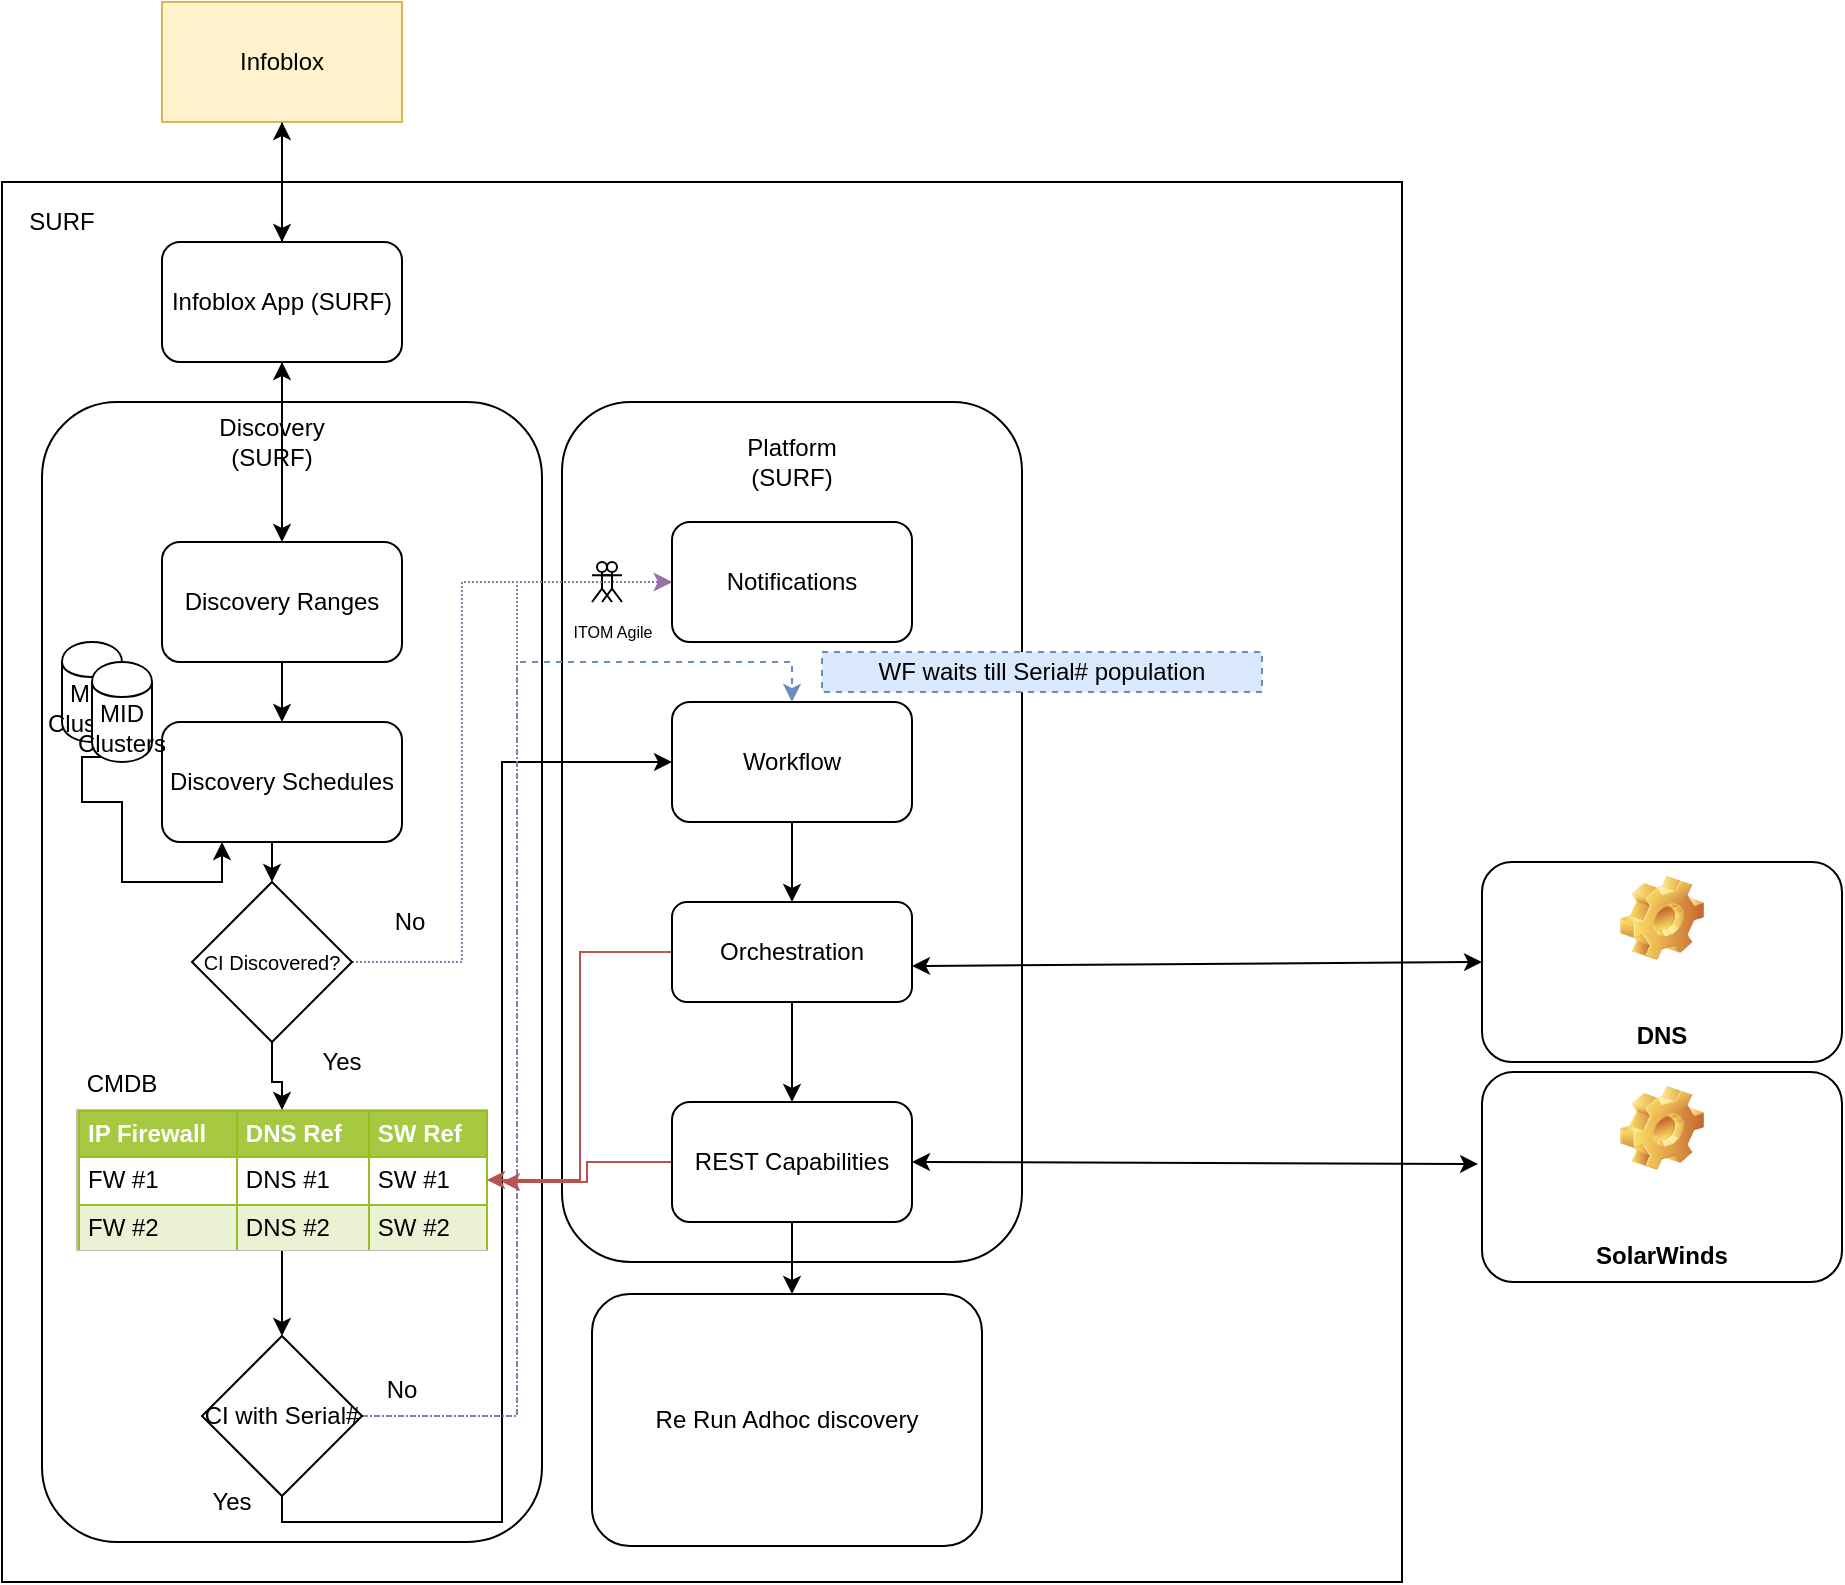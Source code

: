 <mxfile version="11.2.3" type="github" pages="1"><diagram name="Page-1" id="74e2e168-ea6b-b213-b513-2b3c1d86103e"><mxGraphModel dx="1186" dy="717" grid="1" gridSize="10" guides="1" tooltips="1" connect="1" arrows="1" fold="1" page="1" pageScale="1" pageWidth="1100" pageHeight="850" background="#ffffff" math="0" shadow="0"><root><mxCell id="0"/><mxCell id="1" parent="0"/><mxCell id="F2WdhaY1M88oItevReGp-8" value="" style="whiteSpace=wrap;html=1;aspect=fixed;" vertex="1" parent="1"><mxGeometry x="20" y="120" width="700" height="700" as="geometry"/></mxCell><mxCell id="F2WdhaY1M88oItevReGp-28" value="" style="rounded=1;whiteSpace=wrap;html=1;" vertex="1" parent="1"><mxGeometry x="300" y="230" width="230" height="430" as="geometry"/></mxCell><mxCell id="F2WdhaY1M88oItevReGp-101" style="edgeStyle=elbowEdgeStyle;rounded=0;orthogonalLoop=1;jettySize=auto;html=1;exitX=0.5;exitY=1;exitDx=0;exitDy=0;entryX=0.5;entryY=0;entryDx=0;entryDy=0;dashed=1;dashPattern=1 1;strokeColor=#000000;elbow=vertical;" edge="1" parent="1" source="F2WdhaY1M88oItevReGp-6" target="F2WdhaY1M88oItevReGp-10"><mxGeometry relative="1" as="geometry"/></mxCell><mxCell id="F2WdhaY1M88oItevReGp-6" value="Infoblox" style="rounded=0;whiteSpace=wrap;html=1;fillColor=#fff2cc;strokeColor=#d6b656;" vertex="1" parent="1"><mxGeometry x="100" y="30" width="120" height="60" as="geometry"/></mxCell><mxCell id="F2WdhaY1M88oItevReGp-45" style="edgeStyle=orthogonalEdgeStyle;rounded=0;orthogonalLoop=1;jettySize=auto;html=1;exitX=0.5;exitY=1;exitDx=0;exitDy=0;entryX=0.5;entryY=0;entryDx=0;entryDy=0;" edge="1" parent="1" source="F2WdhaY1M88oItevReGp-10" target="F2WdhaY1M88oItevReGp-16"><mxGeometry relative="1" as="geometry"/></mxCell><mxCell id="F2WdhaY1M88oItevReGp-102" style="edgeStyle=elbowEdgeStyle;rounded=0;orthogonalLoop=1;jettySize=auto;html=1;exitX=0.5;exitY=0;exitDx=0;exitDy=0;dashed=1;dashPattern=1 1;strokeColor=#000000;" edge="1" parent="1" source="F2WdhaY1M88oItevReGp-10"><mxGeometry relative="1" as="geometry"><mxPoint x="160" y="90" as="targetPoint"/></mxGeometry></mxCell><mxCell id="F2WdhaY1M88oItevReGp-10" value="Infoblox App (SURF)" style="rounded=1;whiteSpace=wrap;html=1;" vertex="1" parent="1"><mxGeometry x="100" y="150" width="120" height="60" as="geometry"/></mxCell><mxCell id="F2WdhaY1M88oItevReGp-11" value="" style="rounded=1;whiteSpace=wrap;html=1;" vertex="1" parent="1"><mxGeometry x="40" y="230" width="250" height="570" as="geometry"/></mxCell><mxCell id="F2WdhaY1M88oItevReGp-12" value="Discovery (SURF)" style="text;html=1;strokeColor=none;fillColor=none;align=center;verticalAlign=middle;whiteSpace=wrap;rounded=0;" vertex="1" parent="1"><mxGeometry x="130" y="240" width="50" height="20" as="geometry"/></mxCell><mxCell id="F2WdhaY1M88oItevReGp-13" value="SURF" style="text;html=1;strokeColor=none;fillColor=none;align=center;verticalAlign=middle;whiteSpace=wrap;rounded=0;" vertex="1" parent="1"><mxGeometry x="30" y="130" width="40" height="20" as="geometry"/></mxCell><mxCell id="F2WdhaY1M88oItevReGp-14" value="MID Clusters&lt;span style=&quot;font-family: &amp;#34;helvetica&amp;#34; , &amp;#34;arial&amp;#34; , sans-serif ; font-size: 0px ; white-space: nowrap&quot;&gt;%3CmxGraphModel%3E%3Croot%3E%3CmxCell%20id%3D%220%22%2F%3E%3CmxCell%20id%3D%221%22%20parent%3D%220%22%2F%3E%3CmxCell%20id%3D%222%22%20value%3D%22%22%20style%3D%22rounded%3D0%3BwhiteSpace%3Dwrap%3Bhtml%3D1%3B%22%20vertex%3D%221%22%20parent%3D%221%22%3E%3CmxGeometry%20x%3D%2220%22%20y%3D%2220%22%20width%3D%22120%22%20height%3D%221660%22%20as%3D%22geometry%22%2F%3E%3C%2FmxCell%3E%3C%2Froot%3E%3C%2FmxGraphModel%3E Cl&lt;/span&gt;" style="shape=cylinder;whiteSpace=wrap;html=1;boundedLbl=1;backgroundOutline=1;" vertex="1" parent="1"><mxGeometry x="50" y="350" width="30" height="50" as="geometry"/></mxCell><mxCell id="F2WdhaY1M88oItevReGp-44" style="edgeStyle=orthogonalEdgeStyle;rounded=0;orthogonalLoop=1;jettySize=auto;html=1;exitX=0.5;exitY=1;exitDx=0;exitDy=0;entryX=0.5;entryY=0;entryDx=0;entryDy=0;" edge="1" parent="1" source="F2WdhaY1M88oItevReGp-16" target="F2WdhaY1M88oItevReGp-17"><mxGeometry relative="1" as="geometry"/></mxCell><mxCell id="F2WdhaY1M88oItevReGp-16" value="Discovery Ranges" style="rounded=1;whiteSpace=wrap;html=1;" vertex="1" parent="1"><mxGeometry x="100" y="300" width="120" height="60" as="geometry"/></mxCell><mxCell id="F2WdhaY1M88oItevReGp-42" style="edgeStyle=orthogonalEdgeStyle;rounded=0;orthogonalLoop=1;jettySize=auto;html=1;exitX=0.5;exitY=1;exitDx=0;exitDy=0;entryX=0.5;entryY=0;entryDx=0;entryDy=0;" edge="1" parent="1" source="F2WdhaY1M88oItevReGp-17" target="F2WdhaY1M88oItevReGp-27"><mxGeometry relative="1" as="geometry"/></mxCell><mxCell id="F2WdhaY1M88oItevReGp-17" value="Discovery Schedules" style="rounded=1;whiteSpace=wrap;html=1;" vertex="1" parent="1"><mxGeometry x="100" y="390" width="120" height="60" as="geometry"/></mxCell><mxCell id="F2WdhaY1M88oItevReGp-40" style="edgeStyle=orthogonalEdgeStyle;rounded=0;orthogonalLoop=1;jettySize=auto;html=1;exitX=0.5;exitY=1;exitDx=0;exitDy=0;entryX=0.5;entryY=0;entryDx=0;entryDy=0;" edge="1" parent="1" source="F2WdhaY1M88oItevReGp-18" target="F2WdhaY1M88oItevReGp-37"><mxGeometry relative="1" as="geometry"/></mxCell><mxCell id="F2WdhaY1M88oItevReGp-18" value="&lt;table border=&quot;1&quot; width=&quot;100%&quot; cellpadding=&quot;4&quot; style=&quot;width: 100% ; height: 100% ; border-collapse: collapse&quot;&gt;&lt;tbody&gt;&lt;tr style=&quot;background-color: #a7c942 ; color: #ffffff ; border: 1px solid #98bf21&quot;&gt;&lt;th align=&quot;left&quot;&gt;IP Firewall&lt;/th&gt;&lt;th align=&quot;left&quot;&gt;DNS Ref&lt;/th&gt;&lt;th align=&quot;left&quot;&gt;SW Ref&lt;/th&gt;&lt;/tr&gt;&lt;tr style=&quot;border: 1px solid #98bf21&quot;&gt;&lt;td&gt;FW #1&lt;/td&gt;&lt;td&gt;DNS #1&lt;/td&gt;&lt;td&gt;SW #1&lt;/td&gt;&lt;/tr&gt;&lt;tr style=&quot;background-color: #eaf2d3 ; border: 1px solid #98bf21&quot;&gt;&lt;td&gt;FW #2&lt;/td&gt;&lt;td&gt;DNS #2&lt;/td&gt;&lt;td&gt;SW #2&lt;/td&gt;&lt;/tr&gt;&lt;/tbody&gt;&lt;/table&gt;" style="text;html=1;strokeColor=#c0c0c0;fillColor=#ffffff;overflow=fill;rounded=0;" vertex="1" parent="1"><mxGeometry x="57.5" y="584" width="205" height="70" as="geometry"/></mxCell><mxCell id="F2WdhaY1M88oItevReGp-21" value="CMDB" style="text;html=1;strokeColor=none;fillColor=none;align=center;verticalAlign=middle;whiteSpace=wrap;rounded=0;" vertex="1" parent="1"><mxGeometry x="60" y="561" width="40" height="20" as="geometry"/></mxCell><mxCell id="F2WdhaY1M88oItevReGp-43" style="edgeStyle=orthogonalEdgeStyle;rounded=0;orthogonalLoop=1;jettySize=auto;html=1;exitX=0.15;exitY=0.95;exitDx=0;exitDy=0;exitPerimeter=0;entryX=0.25;entryY=1;entryDx=0;entryDy=0;" edge="1" parent="1" source="F2WdhaY1M88oItevReGp-22" target="F2WdhaY1M88oItevReGp-17"><mxGeometry relative="1" as="geometry"><Array as="points"><mxPoint x="60" y="408"/><mxPoint x="60" y="430"/><mxPoint x="80" y="430"/><mxPoint x="80" y="470"/><mxPoint x="130" y="470"/></Array></mxGeometry></mxCell><mxCell id="F2WdhaY1M88oItevReGp-22" value="MID Clusters&lt;span style=&quot;font-family: &amp;#34;helvetica&amp;#34; , &amp;#34;arial&amp;#34; , sans-serif ; font-size: 0px ; white-space: nowrap&quot;&gt;%3CmxGraphModel%3E%3Croot%3E%3CmxCell%20id%3D%220%22%2F%3E%3CmxCell%20id%3D%221%22%20parent%3D%220%22%2F%3E%3CmxCell%20id%3D%222%22%20value%3D%22%22%20style%3D%22rounded%3D0%3BwhiteSpace%3Dwrap%3Bhtml%3D1%3B%22%20vertex%3D%221%22%20parent%3D%221%22%3E%3CmxGeometry%20x%3D%2220%22%20y%3D%2220%22%20width%3D%22120%22%20height%3D%221660%22%20as%3D%22geometry%22%2F%3E%3C%2FmxCell%3E%3C%2Froot%3E%3C%2FmxGraphModel%3E Cl&lt;/span&gt;" style="shape=cylinder;whiteSpace=wrap;html=1;boundedLbl=1;backgroundOutline=1;" vertex="1" parent="1"><mxGeometry x="65" y="360" width="30" height="50" as="geometry"/></mxCell><mxCell id="F2WdhaY1M88oItevReGp-41" style="edgeStyle=orthogonalEdgeStyle;rounded=0;orthogonalLoop=1;jettySize=auto;html=1;exitX=0.5;exitY=1;exitDx=0;exitDy=0;" edge="1" parent="1" source="F2WdhaY1M88oItevReGp-27" target="F2WdhaY1M88oItevReGp-18"><mxGeometry relative="1" as="geometry"/></mxCell><mxCell id="F2WdhaY1M88oItevReGp-52" style="edgeStyle=orthogonalEdgeStyle;rounded=0;orthogonalLoop=1;jettySize=auto;html=1;exitX=1;exitY=0.5;exitDx=0;exitDy=0;entryX=0;entryY=0.5;entryDx=0;entryDy=0;fillColor=#e1d5e7;strokeColor=#9673a6;dashed=1;dashPattern=1 1;" edge="1" parent="1" source="F2WdhaY1M88oItevReGp-27" target="F2WdhaY1M88oItevReGp-51"><mxGeometry relative="1" as="geometry"><Array as="points"><mxPoint x="250" y="510"/><mxPoint x="250" y="320"/></Array></mxGeometry></mxCell><mxCell id="F2WdhaY1M88oItevReGp-27" value="&lt;font style=&quot;font-size: 10px&quot;&gt;CI Discovered?&lt;/font&gt;" style="rhombus;whiteSpace=wrap;html=1;" vertex="1" parent="1"><mxGeometry x="115" y="470" width="80" height="80" as="geometry"/></mxCell><mxCell id="F2WdhaY1M88oItevReGp-29" value="Platform (SURF)" style="text;html=1;strokeColor=none;fillColor=none;align=center;verticalAlign=middle;whiteSpace=wrap;rounded=0;" vertex="1" parent="1"><mxGeometry x="395" y="250" width="40" height="20" as="geometry"/></mxCell><mxCell id="F2WdhaY1M88oItevReGp-36" value="" style="shape=umlActor;verticalLabelPosition=bottom;labelBackgroundColor=#ffffff;verticalAlign=top;html=1;outlineConnect=0;" vertex="1" parent="1"><mxGeometry x="315" y="310" width="10" height="20" as="geometry"/></mxCell><mxCell id="F2WdhaY1M88oItevReGp-54" style="edgeStyle=orthogonalEdgeStyle;rounded=0;orthogonalLoop=1;jettySize=auto;html=1;exitX=0.5;exitY=1;exitDx=0;exitDy=0;entryX=0;entryY=0.5;entryDx=0;entryDy=0;strokeColor=#000000;" edge="1" parent="1" source="F2WdhaY1M88oItevReGp-37" target="F2WdhaY1M88oItevReGp-53"><mxGeometry relative="1" as="geometry"><Array as="points"><mxPoint x="160" y="790"/><mxPoint x="270" y="790"/><mxPoint x="270" y="410"/></Array></mxGeometry></mxCell><mxCell id="F2WdhaY1M88oItevReGp-57" style="edgeStyle=orthogonalEdgeStyle;rounded=0;orthogonalLoop=1;jettySize=auto;html=1;exitX=1;exitY=0.5;exitDx=0;exitDy=0;entryX=0.5;entryY=0;entryDx=0;entryDy=0;strokeColor=#6c8ebf;dashed=1;fillColor=#dae8fc;" edge="1" parent="1" source="F2WdhaY1M88oItevReGp-37" target="F2WdhaY1M88oItevReGp-53"><mxGeometry relative="1" as="geometry"/></mxCell><mxCell id="F2WdhaY1M88oItevReGp-98" style="edgeStyle=elbowEdgeStyle;rounded=0;orthogonalLoop=1;jettySize=auto;html=1;exitX=1;exitY=0.5;exitDx=0;exitDy=0;entryX=0;entryY=0.5;entryDx=0;entryDy=0;strokeColor=#9673a6;fillColor=#e1d5e7;dashed=1;dashPattern=1 1;" edge="1" parent="1" source="F2WdhaY1M88oItevReGp-37" target="F2WdhaY1M88oItevReGp-51"><mxGeometry relative="1" as="geometry"/></mxCell><mxCell id="F2WdhaY1M88oItevReGp-37" value="CI with Serial#" style="rhombus;whiteSpace=wrap;html=1;" vertex="1" parent="1"><mxGeometry x="120" y="697" width="80" height="80" as="geometry"/></mxCell><mxCell id="F2WdhaY1M88oItevReGp-46" value="" style="endArrow=classic;startArrow=classic;html=1;entryX=0.5;entryY=1;entryDx=0;entryDy=0;exitX=0.5;exitY=0;exitDx=0;exitDy=0;" edge="1" parent="1" source="F2WdhaY1M88oItevReGp-16" target="F2WdhaY1M88oItevReGp-10"><mxGeometry width="50" height="50" relative="1" as="geometry"><mxPoint x="130" y="330" as="sourcePoint"/><mxPoint x="180" y="280" as="targetPoint"/></mxGeometry></mxCell><mxCell id="F2WdhaY1M88oItevReGp-47" value="Yes" style="text;html=1;strokeColor=none;fillColor=none;align=center;verticalAlign=middle;whiteSpace=wrap;rounded=0;" vertex="1" parent="1"><mxGeometry x="170" y="550" width="40" height="20" as="geometry"/></mxCell><mxCell id="F2WdhaY1M88oItevReGp-48" value="No" style="text;html=1;strokeColor=none;fillColor=none;align=center;verticalAlign=middle;whiteSpace=wrap;rounded=0;" vertex="1" parent="1"><mxGeometry x="204" y="480" width="40" height="20" as="geometry"/></mxCell><mxCell id="F2WdhaY1M88oItevReGp-50" value="&lt;span style=&quot;font-size: 8px&quot;&gt;ITOM Agile&lt;/span&gt;" style="shape=umlActor;verticalLabelPosition=bottom;labelBackgroundColor=#ffffff;verticalAlign=top;html=1;outlineConnect=0;" vertex="1" parent="1"><mxGeometry x="320" y="310" width="10" height="20" as="geometry"/></mxCell><mxCell id="F2WdhaY1M88oItevReGp-51" value="Notifications" style="rounded=1;whiteSpace=wrap;html=1;" vertex="1" parent="1"><mxGeometry x="355" y="290" width="120" height="60" as="geometry"/></mxCell><mxCell id="F2WdhaY1M88oItevReGp-62" style="edgeStyle=orthogonalEdgeStyle;rounded=0;orthogonalLoop=1;jettySize=auto;html=1;exitX=0.5;exitY=1;exitDx=0;exitDy=0;entryX=0.5;entryY=0;entryDx=0;entryDy=0;strokeColor=#000000;" edge="1" parent="1" source="F2WdhaY1M88oItevReGp-53" target="F2WdhaY1M88oItevReGp-60"><mxGeometry relative="1" as="geometry"/></mxCell><mxCell id="F2WdhaY1M88oItevReGp-53" value="Workflow" style="rounded=1;whiteSpace=wrap;html=1;" vertex="1" parent="1"><mxGeometry x="355" y="380" width="120" height="60" as="geometry"/></mxCell><mxCell id="F2WdhaY1M88oItevReGp-55" value="Yes" style="text;html=1;strokeColor=none;fillColor=none;align=center;verticalAlign=middle;whiteSpace=wrap;rounded=0;" vertex="1" parent="1"><mxGeometry x="115" y="770" width="40" height="20" as="geometry"/></mxCell><mxCell id="F2WdhaY1M88oItevReGp-58" value="No" style="text;html=1;strokeColor=none;fillColor=none;align=center;verticalAlign=middle;whiteSpace=wrap;rounded=0;" vertex="1" parent="1"><mxGeometry x="200" y="714" width="40" height="20" as="geometry"/></mxCell><mxCell id="F2WdhaY1M88oItevReGp-63" style="edgeStyle=orthogonalEdgeStyle;rounded=0;orthogonalLoop=1;jettySize=auto;html=1;exitX=0.5;exitY=1;exitDx=0;exitDy=0;entryX=0.5;entryY=0;entryDx=0;entryDy=0;strokeColor=#000000;" edge="1" parent="1" source="F2WdhaY1M88oItevReGp-60" target="F2WdhaY1M88oItevReGp-61"><mxGeometry relative="1" as="geometry"/></mxCell><mxCell id="F2WdhaY1M88oItevReGp-89" style="edgeStyle=elbowEdgeStyle;rounded=0;orthogonalLoop=1;jettySize=auto;html=1;exitX=0;exitY=0.5;exitDx=0;exitDy=0;strokeColor=#b85450;fillColor=#f8cecc;" edge="1" parent="1" source="F2WdhaY1M88oItevReGp-60" target="F2WdhaY1M88oItevReGp-18"><mxGeometry relative="1" as="geometry"/></mxCell><mxCell id="F2WdhaY1M88oItevReGp-60" value="Orchestration" style="rounded=1;whiteSpace=wrap;html=1;" vertex="1" parent="1"><mxGeometry x="355" y="480" width="120" height="50" as="geometry"/></mxCell><mxCell id="F2WdhaY1M88oItevReGp-93" style="edgeStyle=elbowEdgeStyle;rounded=0;orthogonalLoop=1;jettySize=auto;html=1;exitX=0;exitY=0.5;exitDx=0;exitDy=0;strokeColor=#b85450;fillColor=#f8cecc;" edge="1" parent="1" source="F2WdhaY1M88oItevReGp-61"><mxGeometry relative="1" as="geometry"><mxPoint x="270" y="620" as="targetPoint"/></mxGeometry></mxCell><mxCell id="F2WdhaY1M88oItevReGp-97" style="edgeStyle=elbowEdgeStyle;rounded=0;orthogonalLoop=1;jettySize=auto;html=1;exitX=0.5;exitY=1;exitDx=0;exitDy=0;strokeColor=#000000;" edge="1" parent="1" source="F2WdhaY1M88oItevReGp-61" target="F2WdhaY1M88oItevReGp-94"><mxGeometry relative="1" as="geometry"/></mxCell><mxCell id="F2WdhaY1M88oItevReGp-61" value="REST Capabilities" style="rounded=1;whiteSpace=wrap;html=1;" vertex="1" parent="1"><mxGeometry x="355" y="580" width="120" height="60" as="geometry"/></mxCell><mxCell id="F2WdhaY1M88oItevReGp-75" value="DNS" style="label;whiteSpace=wrap;html=1;align=center;verticalAlign=bottom;spacingLeft=0;spacingBottom=4;imageAlign=center;imageVerticalAlign=top;image=img/clipart/Gear_128x128.png" vertex="1" parent="1"><mxGeometry x="760" y="460" width="180" height="100" as="geometry"/></mxCell><mxCell id="F2WdhaY1M88oItevReGp-76" value="SolarWinds" style="label;whiteSpace=wrap;html=1;align=center;verticalAlign=bottom;spacingLeft=0;spacingBottom=4;imageAlign=center;imageVerticalAlign=top;image=img/clipart/Gear_128x128.png" vertex="1" parent="1"><mxGeometry x="760" y="565" width="180" height="105" as="geometry"/></mxCell><mxCell id="F2WdhaY1M88oItevReGp-85" value="" style="endArrow=classic;startArrow=classic;html=1;strokeColor=#000000;exitX=1;exitY=0.64;exitDx=0;exitDy=0;exitPerimeter=0;" edge="1" parent="1" source="F2WdhaY1M88oItevReGp-60"><mxGeometry width="50" height="50" relative="1" as="geometry"><mxPoint x="570" y="530" as="sourcePoint"/><mxPoint x="760" y="510" as="targetPoint"/></mxGeometry></mxCell><mxCell id="F2WdhaY1M88oItevReGp-86" value="" style="endArrow=classic;startArrow=classic;html=1;strokeColor=#000000;exitX=1;exitY=0.5;exitDx=0;exitDy=0;entryX=-0.011;entryY=0.438;entryDx=0;entryDy=0;entryPerimeter=0;" edge="1" parent="1" source="F2WdhaY1M88oItevReGp-61" target="F2WdhaY1M88oItevReGp-76"><mxGeometry width="50" height="50" relative="1" as="geometry"><mxPoint x="580" y="650" as="sourcePoint"/><mxPoint x="630" y="600" as="targetPoint"/></mxGeometry></mxCell><mxCell id="F2WdhaY1M88oItevReGp-94" value="Re Run Adhoc discovery" style="rounded=1;whiteSpace=wrap;html=1;" vertex="1" parent="1"><mxGeometry x="315" y="676" width="195" height="126" as="geometry"/></mxCell><mxCell id="F2WdhaY1M88oItevReGp-99" value="WF waits till Serial# population" style="text;html=1;strokeColor=#6c8ebf;fillColor=#dae8fc;align=center;verticalAlign=middle;whiteSpace=wrap;rounded=0;dashed=1;" vertex="1" parent="1"><mxGeometry x="430" y="355" width="220" height="20" as="geometry"/></mxCell></root></mxGraphModel></diagram></mxfile>